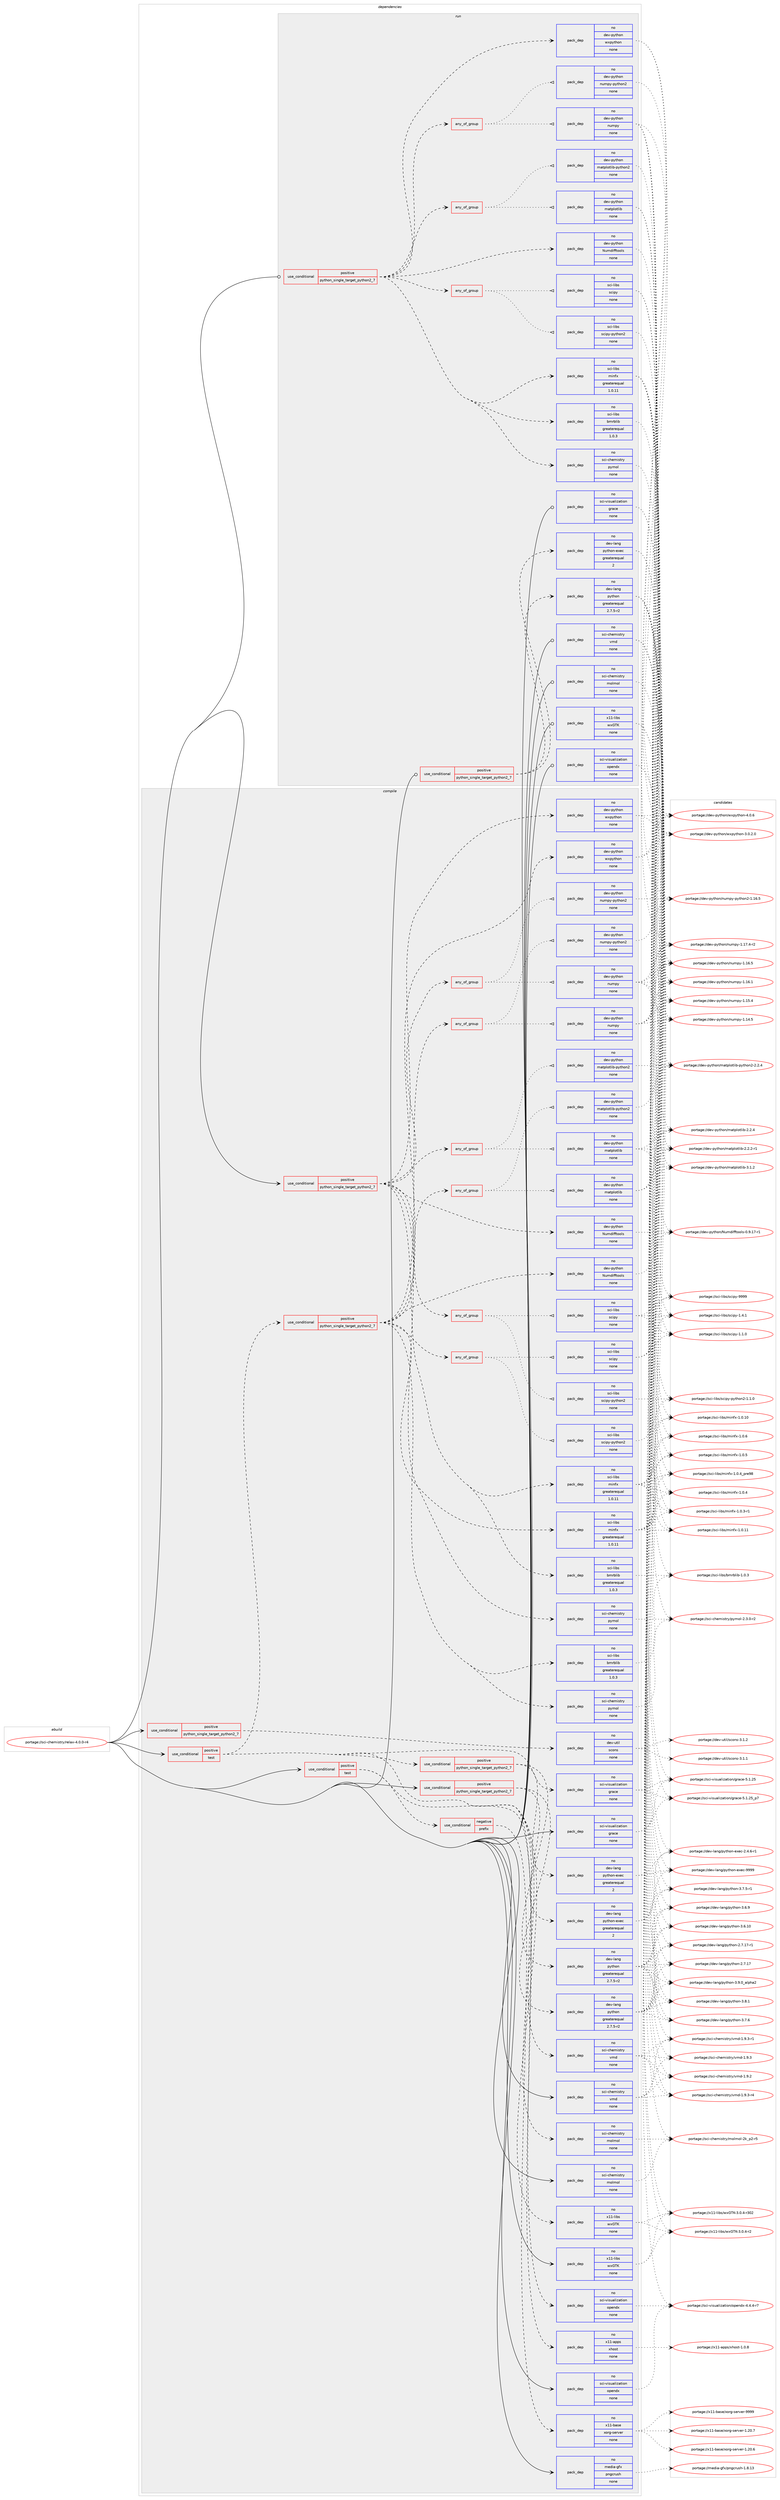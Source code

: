 digraph prolog {

# *************
# Graph options
# *************

newrank=true;
concentrate=true;
compound=true;
graph [rankdir=LR,fontname=Helvetica,fontsize=10,ranksep=1.5];#, ranksep=2.5, nodesep=0.2];
edge  [arrowhead=vee];
node  [fontname=Helvetica,fontsize=10];

# **********
# The ebuild
# **********

subgraph cluster_leftcol {
color=gray;
rank=same;
label=<<i>ebuild</i>>;
id [label="portage://sci-chemistry/relax-4.0.0-r4", color=red, width=4, href="../sci-chemistry/relax-4.0.0-r4.svg"];
}

# ****************
# The dependencies
# ****************

subgraph cluster_midcol {
color=gray;
label=<<i>dependencies</i>>;
subgraph cluster_compile {
fillcolor="#eeeeee";
style=filled;
label=<<i>compile</i>>;
subgraph cond20012 {
dependency98928 [label=<<TABLE BORDER="0" CELLBORDER="1" CELLSPACING="0" CELLPADDING="4"><TR><TD ROWSPAN="3" CELLPADDING="10">use_conditional</TD></TR><TR><TD>positive</TD></TR><TR><TD>python_single_target_python2_7</TD></TR></TABLE>>, shape=none, color=red];
subgraph pack77255 {
dependency98929 [label=<<TABLE BORDER="0" CELLBORDER="1" CELLSPACING="0" CELLPADDING="4" WIDTH="220"><TR><TD ROWSPAN="6" CELLPADDING="30">pack_dep</TD></TR><TR><TD WIDTH="110">no</TD></TR><TR><TD>dev-lang</TD></TR><TR><TD>python</TD></TR><TR><TD>greaterequal</TD></TR><TR><TD>2.7.5-r2</TD></TR></TABLE>>, shape=none, color=blue];
}
dependency98928:e -> dependency98929:w [weight=20,style="dashed",arrowhead="vee"];
subgraph pack77256 {
dependency98930 [label=<<TABLE BORDER="0" CELLBORDER="1" CELLSPACING="0" CELLPADDING="4" WIDTH="220"><TR><TD ROWSPAN="6" CELLPADDING="30">pack_dep</TD></TR><TR><TD WIDTH="110">no</TD></TR><TR><TD>dev-lang</TD></TR><TR><TD>python-exec</TD></TR><TR><TD>greaterequal</TD></TR><TR><TD>2</TD></TR></TABLE>>, shape=none, color=blue];
}
dependency98928:e -> dependency98930:w [weight=20,style="dashed",arrowhead="vee"];
}
id:e -> dependency98928:w [weight=20,style="solid",arrowhead="vee"];
subgraph cond20013 {
dependency98931 [label=<<TABLE BORDER="0" CELLBORDER="1" CELLSPACING="0" CELLPADDING="4"><TR><TD ROWSPAN="3" CELLPADDING="10">use_conditional</TD></TR><TR><TD>positive</TD></TR><TR><TD>python_single_target_python2_7</TD></TR></TABLE>>, shape=none, color=red];
subgraph pack77257 {
dependency98932 [label=<<TABLE BORDER="0" CELLBORDER="1" CELLSPACING="0" CELLPADDING="4" WIDTH="220"><TR><TD ROWSPAN="6" CELLPADDING="30">pack_dep</TD></TR><TR><TD WIDTH="110">no</TD></TR><TR><TD>dev-python</TD></TR><TR><TD>Numdifftools</TD></TR><TR><TD>none</TD></TR><TR><TD></TD></TR></TABLE>>, shape=none, color=blue];
}
dependency98931:e -> dependency98932:w [weight=20,style="dashed",arrowhead="vee"];
subgraph any1577 {
dependency98933 [label=<<TABLE BORDER="0" CELLBORDER="1" CELLSPACING="0" CELLPADDING="4"><TR><TD CELLPADDING="10">any_of_group</TD></TR></TABLE>>, shape=none, color=red];subgraph pack77258 {
dependency98934 [label=<<TABLE BORDER="0" CELLBORDER="1" CELLSPACING="0" CELLPADDING="4" WIDTH="220"><TR><TD ROWSPAN="6" CELLPADDING="30">pack_dep</TD></TR><TR><TD WIDTH="110">no</TD></TR><TR><TD>dev-python</TD></TR><TR><TD>matplotlib-python2</TD></TR><TR><TD>none</TD></TR><TR><TD></TD></TR></TABLE>>, shape=none, color=blue];
}
dependency98933:e -> dependency98934:w [weight=20,style="dotted",arrowhead="oinv"];
subgraph pack77259 {
dependency98935 [label=<<TABLE BORDER="0" CELLBORDER="1" CELLSPACING="0" CELLPADDING="4" WIDTH="220"><TR><TD ROWSPAN="6" CELLPADDING="30">pack_dep</TD></TR><TR><TD WIDTH="110">no</TD></TR><TR><TD>dev-python</TD></TR><TR><TD>matplotlib</TD></TR><TR><TD>none</TD></TR><TR><TD></TD></TR></TABLE>>, shape=none, color=blue];
}
dependency98933:e -> dependency98935:w [weight=20,style="dotted",arrowhead="oinv"];
}
dependency98931:e -> dependency98933:w [weight=20,style="dashed",arrowhead="vee"];
subgraph any1578 {
dependency98936 [label=<<TABLE BORDER="0" CELLBORDER="1" CELLSPACING="0" CELLPADDING="4"><TR><TD CELLPADDING="10">any_of_group</TD></TR></TABLE>>, shape=none, color=red];subgraph pack77260 {
dependency98937 [label=<<TABLE BORDER="0" CELLBORDER="1" CELLSPACING="0" CELLPADDING="4" WIDTH="220"><TR><TD ROWSPAN="6" CELLPADDING="30">pack_dep</TD></TR><TR><TD WIDTH="110">no</TD></TR><TR><TD>dev-python</TD></TR><TR><TD>numpy-python2</TD></TR><TR><TD>none</TD></TR><TR><TD></TD></TR></TABLE>>, shape=none, color=blue];
}
dependency98936:e -> dependency98937:w [weight=20,style="dotted",arrowhead="oinv"];
subgraph pack77261 {
dependency98938 [label=<<TABLE BORDER="0" CELLBORDER="1" CELLSPACING="0" CELLPADDING="4" WIDTH="220"><TR><TD ROWSPAN="6" CELLPADDING="30">pack_dep</TD></TR><TR><TD WIDTH="110">no</TD></TR><TR><TD>dev-python</TD></TR><TR><TD>numpy</TD></TR><TR><TD>none</TD></TR><TR><TD></TD></TR></TABLE>>, shape=none, color=blue];
}
dependency98936:e -> dependency98938:w [weight=20,style="dotted",arrowhead="oinv"];
}
dependency98931:e -> dependency98936:w [weight=20,style="dashed",arrowhead="vee"];
subgraph pack77262 {
dependency98939 [label=<<TABLE BORDER="0" CELLBORDER="1" CELLSPACING="0" CELLPADDING="4" WIDTH="220"><TR><TD ROWSPAN="6" CELLPADDING="30">pack_dep</TD></TR><TR><TD WIDTH="110">no</TD></TR><TR><TD>dev-python</TD></TR><TR><TD>wxpython</TD></TR><TR><TD>none</TD></TR><TR><TD></TD></TR></TABLE>>, shape=none, color=blue];
}
dependency98931:e -> dependency98939:w [weight=20,style="dashed",arrowhead="vee"];
subgraph pack77263 {
dependency98940 [label=<<TABLE BORDER="0" CELLBORDER="1" CELLSPACING="0" CELLPADDING="4" WIDTH="220"><TR><TD ROWSPAN="6" CELLPADDING="30">pack_dep</TD></TR><TR><TD WIDTH="110">no</TD></TR><TR><TD>sci-chemistry</TD></TR><TR><TD>pymol</TD></TR><TR><TD>none</TD></TR><TR><TD></TD></TR></TABLE>>, shape=none, color=blue];
}
dependency98931:e -> dependency98940:w [weight=20,style="dashed",arrowhead="vee"];
subgraph pack77264 {
dependency98941 [label=<<TABLE BORDER="0" CELLBORDER="1" CELLSPACING="0" CELLPADDING="4" WIDTH="220"><TR><TD ROWSPAN="6" CELLPADDING="30">pack_dep</TD></TR><TR><TD WIDTH="110">no</TD></TR><TR><TD>sci-libs</TD></TR><TR><TD>bmrblib</TD></TR><TR><TD>greaterequal</TD></TR><TR><TD>1.0.3</TD></TR></TABLE>>, shape=none, color=blue];
}
dependency98931:e -> dependency98941:w [weight=20,style="dashed",arrowhead="vee"];
subgraph pack77265 {
dependency98942 [label=<<TABLE BORDER="0" CELLBORDER="1" CELLSPACING="0" CELLPADDING="4" WIDTH="220"><TR><TD ROWSPAN="6" CELLPADDING="30">pack_dep</TD></TR><TR><TD WIDTH="110">no</TD></TR><TR><TD>sci-libs</TD></TR><TR><TD>minfx</TD></TR><TR><TD>greaterequal</TD></TR><TR><TD>1.0.11</TD></TR></TABLE>>, shape=none, color=blue];
}
dependency98931:e -> dependency98942:w [weight=20,style="dashed",arrowhead="vee"];
subgraph any1579 {
dependency98943 [label=<<TABLE BORDER="0" CELLBORDER="1" CELLSPACING="0" CELLPADDING="4"><TR><TD CELLPADDING="10">any_of_group</TD></TR></TABLE>>, shape=none, color=red];subgraph pack77266 {
dependency98944 [label=<<TABLE BORDER="0" CELLBORDER="1" CELLSPACING="0" CELLPADDING="4" WIDTH="220"><TR><TD ROWSPAN="6" CELLPADDING="30">pack_dep</TD></TR><TR><TD WIDTH="110">no</TD></TR><TR><TD>sci-libs</TD></TR><TR><TD>scipy-python2</TD></TR><TR><TD>none</TD></TR><TR><TD></TD></TR></TABLE>>, shape=none, color=blue];
}
dependency98943:e -> dependency98944:w [weight=20,style="dotted",arrowhead="oinv"];
subgraph pack77267 {
dependency98945 [label=<<TABLE BORDER="0" CELLBORDER="1" CELLSPACING="0" CELLPADDING="4" WIDTH="220"><TR><TD ROWSPAN="6" CELLPADDING="30">pack_dep</TD></TR><TR><TD WIDTH="110">no</TD></TR><TR><TD>sci-libs</TD></TR><TR><TD>scipy</TD></TR><TR><TD>none</TD></TR><TR><TD></TD></TR></TABLE>>, shape=none, color=blue];
}
dependency98943:e -> dependency98945:w [weight=20,style="dotted",arrowhead="oinv"];
}
dependency98931:e -> dependency98943:w [weight=20,style="dashed",arrowhead="vee"];
}
id:e -> dependency98931:w [weight=20,style="solid",arrowhead="vee"];
subgraph cond20014 {
dependency98946 [label=<<TABLE BORDER="0" CELLBORDER="1" CELLSPACING="0" CELLPADDING="4"><TR><TD ROWSPAN="3" CELLPADDING="10">use_conditional</TD></TR><TR><TD>positive</TD></TR><TR><TD>python_single_target_python2_7</TD></TR></TABLE>>, shape=none, color=red];
subgraph pack77268 {
dependency98947 [label=<<TABLE BORDER="0" CELLBORDER="1" CELLSPACING="0" CELLPADDING="4" WIDTH="220"><TR><TD ROWSPAN="6" CELLPADDING="30">pack_dep</TD></TR><TR><TD WIDTH="110">no</TD></TR><TR><TD>dev-util</TD></TR><TR><TD>scons</TD></TR><TR><TD>none</TD></TR><TR><TD></TD></TR></TABLE>>, shape=none, color=blue];
}
dependency98946:e -> dependency98947:w [weight=20,style="dashed",arrowhead="vee"];
}
id:e -> dependency98946:w [weight=20,style="solid",arrowhead="vee"];
subgraph cond20015 {
dependency98948 [label=<<TABLE BORDER="0" CELLBORDER="1" CELLSPACING="0" CELLPADDING="4"><TR><TD ROWSPAN="3" CELLPADDING="10">use_conditional</TD></TR><TR><TD>positive</TD></TR><TR><TD>test</TD></TR></TABLE>>, shape=none, color=red];
subgraph cond20016 {
dependency98949 [label=<<TABLE BORDER="0" CELLBORDER="1" CELLSPACING="0" CELLPADDING="4"><TR><TD ROWSPAN="3" CELLPADDING="10">use_conditional</TD></TR><TR><TD>negative</TD></TR><TR><TD>prefix</TD></TR></TABLE>>, shape=none, color=red];
subgraph pack77269 {
dependency98950 [label=<<TABLE BORDER="0" CELLBORDER="1" CELLSPACING="0" CELLPADDING="4" WIDTH="220"><TR><TD ROWSPAN="6" CELLPADDING="30">pack_dep</TD></TR><TR><TD WIDTH="110">no</TD></TR><TR><TD>x11-base</TD></TR><TR><TD>xorg-server</TD></TR><TR><TD>none</TD></TR><TR><TD></TD></TR></TABLE>>, shape=none, color=blue];
}
dependency98949:e -> dependency98950:w [weight=20,style="dashed",arrowhead="vee"];
}
dependency98948:e -> dependency98949:w [weight=20,style="dashed",arrowhead="vee"];
subgraph pack77270 {
dependency98951 [label=<<TABLE BORDER="0" CELLBORDER="1" CELLSPACING="0" CELLPADDING="4" WIDTH="220"><TR><TD ROWSPAN="6" CELLPADDING="30">pack_dep</TD></TR><TR><TD WIDTH="110">no</TD></TR><TR><TD>x11-apps</TD></TR><TR><TD>xhost</TD></TR><TR><TD>none</TD></TR><TR><TD></TD></TR></TABLE>>, shape=none, color=blue];
}
dependency98948:e -> dependency98951:w [weight=20,style="dashed",arrowhead="vee"];
}
id:e -> dependency98948:w [weight=20,style="solid",arrowhead="vee"];
subgraph cond20017 {
dependency98952 [label=<<TABLE BORDER="0" CELLBORDER="1" CELLSPACING="0" CELLPADDING="4"><TR><TD ROWSPAN="3" CELLPADDING="10">use_conditional</TD></TR><TR><TD>positive</TD></TR><TR><TD>test</TD></TR></TABLE>>, shape=none, color=red];
subgraph cond20018 {
dependency98953 [label=<<TABLE BORDER="0" CELLBORDER="1" CELLSPACING="0" CELLPADDING="4"><TR><TD ROWSPAN="3" CELLPADDING="10">use_conditional</TD></TR><TR><TD>positive</TD></TR><TR><TD>python_single_target_python2_7</TD></TR></TABLE>>, shape=none, color=red];
subgraph pack77271 {
dependency98954 [label=<<TABLE BORDER="0" CELLBORDER="1" CELLSPACING="0" CELLPADDING="4" WIDTH="220"><TR><TD ROWSPAN="6" CELLPADDING="30">pack_dep</TD></TR><TR><TD WIDTH="110">no</TD></TR><TR><TD>dev-lang</TD></TR><TR><TD>python</TD></TR><TR><TD>greaterequal</TD></TR><TR><TD>2.7.5-r2</TD></TR></TABLE>>, shape=none, color=blue];
}
dependency98953:e -> dependency98954:w [weight=20,style="dashed",arrowhead="vee"];
subgraph pack77272 {
dependency98955 [label=<<TABLE BORDER="0" CELLBORDER="1" CELLSPACING="0" CELLPADDING="4" WIDTH="220"><TR><TD ROWSPAN="6" CELLPADDING="30">pack_dep</TD></TR><TR><TD WIDTH="110">no</TD></TR><TR><TD>dev-lang</TD></TR><TR><TD>python-exec</TD></TR><TR><TD>greaterequal</TD></TR><TR><TD>2</TD></TR></TABLE>>, shape=none, color=blue];
}
dependency98953:e -> dependency98955:w [weight=20,style="dashed",arrowhead="vee"];
}
dependency98952:e -> dependency98953:w [weight=20,style="dashed",arrowhead="vee"];
subgraph cond20019 {
dependency98956 [label=<<TABLE BORDER="0" CELLBORDER="1" CELLSPACING="0" CELLPADDING="4"><TR><TD ROWSPAN="3" CELLPADDING="10">use_conditional</TD></TR><TR><TD>positive</TD></TR><TR><TD>python_single_target_python2_7</TD></TR></TABLE>>, shape=none, color=red];
subgraph pack77273 {
dependency98957 [label=<<TABLE BORDER="0" CELLBORDER="1" CELLSPACING="0" CELLPADDING="4" WIDTH="220"><TR><TD ROWSPAN="6" CELLPADDING="30">pack_dep</TD></TR><TR><TD WIDTH="110">no</TD></TR><TR><TD>dev-python</TD></TR><TR><TD>Numdifftools</TD></TR><TR><TD>none</TD></TR><TR><TD></TD></TR></TABLE>>, shape=none, color=blue];
}
dependency98956:e -> dependency98957:w [weight=20,style="dashed",arrowhead="vee"];
subgraph any1580 {
dependency98958 [label=<<TABLE BORDER="0" CELLBORDER="1" CELLSPACING="0" CELLPADDING="4"><TR><TD CELLPADDING="10">any_of_group</TD></TR></TABLE>>, shape=none, color=red];subgraph pack77274 {
dependency98959 [label=<<TABLE BORDER="0" CELLBORDER="1" CELLSPACING="0" CELLPADDING="4" WIDTH="220"><TR><TD ROWSPAN="6" CELLPADDING="30">pack_dep</TD></TR><TR><TD WIDTH="110">no</TD></TR><TR><TD>dev-python</TD></TR><TR><TD>matplotlib-python2</TD></TR><TR><TD>none</TD></TR><TR><TD></TD></TR></TABLE>>, shape=none, color=blue];
}
dependency98958:e -> dependency98959:w [weight=20,style="dotted",arrowhead="oinv"];
subgraph pack77275 {
dependency98960 [label=<<TABLE BORDER="0" CELLBORDER="1" CELLSPACING="0" CELLPADDING="4" WIDTH="220"><TR><TD ROWSPAN="6" CELLPADDING="30">pack_dep</TD></TR><TR><TD WIDTH="110">no</TD></TR><TR><TD>dev-python</TD></TR><TR><TD>matplotlib</TD></TR><TR><TD>none</TD></TR><TR><TD></TD></TR></TABLE>>, shape=none, color=blue];
}
dependency98958:e -> dependency98960:w [weight=20,style="dotted",arrowhead="oinv"];
}
dependency98956:e -> dependency98958:w [weight=20,style="dashed",arrowhead="vee"];
subgraph any1581 {
dependency98961 [label=<<TABLE BORDER="0" CELLBORDER="1" CELLSPACING="0" CELLPADDING="4"><TR><TD CELLPADDING="10">any_of_group</TD></TR></TABLE>>, shape=none, color=red];subgraph pack77276 {
dependency98962 [label=<<TABLE BORDER="0" CELLBORDER="1" CELLSPACING="0" CELLPADDING="4" WIDTH="220"><TR><TD ROWSPAN="6" CELLPADDING="30">pack_dep</TD></TR><TR><TD WIDTH="110">no</TD></TR><TR><TD>dev-python</TD></TR><TR><TD>numpy-python2</TD></TR><TR><TD>none</TD></TR><TR><TD></TD></TR></TABLE>>, shape=none, color=blue];
}
dependency98961:e -> dependency98962:w [weight=20,style="dotted",arrowhead="oinv"];
subgraph pack77277 {
dependency98963 [label=<<TABLE BORDER="0" CELLBORDER="1" CELLSPACING="0" CELLPADDING="4" WIDTH="220"><TR><TD ROWSPAN="6" CELLPADDING="30">pack_dep</TD></TR><TR><TD WIDTH="110">no</TD></TR><TR><TD>dev-python</TD></TR><TR><TD>numpy</TD></TR><TR><TD>none</TD></TR><TR><TD></TD></TR></TABLE>>, shape=none, color=blue];
}
dependency98961:e -> dependency98963:w [weight=20,style="dotted",arrowhead="oinv"];
}
dependency98956:e -> dependency98961:w [weight=20,style="dashed",arrowhead="vee"];
subgraph pack77278 {
dependency98964 [label=<<TABLE BORDER="0" CELLBORDER="1" CELLSPACING="0" CELLPADDING="4" WIDTH="220"><TR><TD ROWSPAN="6" CELLPADDING="30">pack_dep</TD></TR><TR><TD WIDTH="110">no</TD></TR><TR><TD>dev-python</TD></TR><TR><TD>wxpython</TD></TR><TR><TD>none</TD></TR><TR><TD></TD></TR></TABLE>>, shape=none, color=blue];
}
dependency98956:e -> dependency98964:w [weight=20,style="dashed",arrowhead="vee"];
subgraph pack77279 {
dependency98965 [label=<<TABLE BORDER="0" CELLBORDER="1" CELLSPACING="0" CELLPADDING="4" WIDTH="220"><TR><TD ROWSPAN="6" CELLPADDING="30">pack_dep</TD></TR><TR><TD WIDTH="110">no</TD></TR><TR><TD>sci-chemistry</TD></TR><TR><TD>pymol</TD></TR><TR><TD>none</TD></TR><TR><TD></TD></TR></TABLE>>, shape=none, color=blue];
}
dependency98956:e -> dependency98965:w [weight=20,style="dashed",arrowhead="vee"];
subgraph pack77280 {
dependency98966 [label=<<TABLE BORDER="0" CELLBORDER="1" CELLSPACING="0" CELLPADDING="4" WIDTH="220"><TR><TD ROWSPAN="6" CELLPADDING="30">pack_dep</TD></TR><TR><TD WIDTH="110">no</TD></TR><TR><TD>sci-libs</TD></TR><TR><TD>bmrblib</TD></TR><TR><TD>greaterequal</TD></TR><TR><TD>1.0.3</TD></TR></TABLE>>, shape=none, color=blue];
}
dependency98956:e -> dependency98966:w [weight=20,style="dashed",arrowhead="vee"];
subgraph pack77281 {
dependency98967 [label=<<TABLE BORDER="0" CELLBORDER="1" CELLSPACING="0" CELLPADDING="4" WIDTH="220"><TR><TD ROWSPAN="6" CELLPADDING="30">pack_dep</TD></TR><TR><TD WIDTH="110">no</TD></TR><TR><TD>sci-libs</TD></TR><TR><TD>minfx</TD></TR><TR><TD>greaterequal</TD></TR><TR><TD>1.0.11</TD></TR></TABLE>>, shape=none, color=blue];
}
dependency98956:e -> dependency98967:w [weight=20,style="dashed",arrowhead="vee"];
subgraph any1582 {
dependency98968 [label=<<TABLE BORDER="0" CELLBORDER="1" CELLSPACING="0" CELLPADDING="4"><TR><TD CELLPADDING="10">any_of_group</TD></TR></TABLE>>, shape=none, color=red];subgraph pack77282 {
dependency98969 [label=<<TABLE BORDER="0" CELLBORDER="1" CELLSPACING="0" CELLPADDING="4" WIDTH="220"><TR><TD ROWSPAN="6" CELLPADDING="30">pack_dep</TD></TR><TR><TD WIDTH="110">no</TD></TR><TR><TD>sci-libs</TD></TR><TR><TD>scipy-python2</TD></TR><TR><TD>none</TD></TR><TR><TD></TD></TR></TABLE>>, shape=none, color=blue];
}
dependency98968:e -> dependency98969:w [weight=20,style="dotted",arrowhead="oinv"];
subgraph pack77283 {
dependency98970 [label=<<TABLE BORDER="0" CELLBORDER="1" CELLSPACING="0" CELLPADDING="4" WIDTH="220"><TR><TD ROWSPAN="6" CELLPADDING="30">pack_dep</TD></TR><TR><TD WIDTH="110">no</TD></TR><TR><TD>sci-libs</TD></TR><TR><TD>scipy</TD></TR><TR><TD>none</TD></TR><TR><TD></TD></TR></TABLE>>, shape=none, color=blue];
}
dependency98968:e -> dependency98970:w [weight=20,style="dotted",arrowhead="oinv"];
}
dependency98956:e -> dependency98968:w [weight=20,style="dashed",arrowhead="vee"];
}
dependency98952:e -> dependency98956:w [weight=20,style="dashed",arrowhead="vee"];
subgraph pack77284 {
dependency98971 [label=<<TABLE BORDER="0" CELLBORDER="1" CELLSPACING="0" CELLPADDING="4" WIDTH="220"><TR><TD ROWSPAN="6" CELLPADDING="30">pack_dep</TD></TR><TR><TD WIDTH="110">no</TD></TR><TR><TD>sci-chemistry</TD></TR><TR><TD>molmol</TD></TR><TR><TD>none</TD></TR><TR><TD></TD></TR></TABLE>>, shape=none, color=blue];
}
dependency98952:e -> dependency98971:w [weight=20,style="dashed",arrowhead="vee"];
subgraph pack77285 {
dependency98972 [label=<<TABLE BORDER="0" CELLBORDER="1" CELLSPACING="0" CELLPADDING="4" WIDTH="220"><TR><TD ROWSPAN="6" CELLPADDING="30">pack_dep</TD></TR><TR><TD WIDTH="110">no</TD></TR><TR><TD>sci-chemistry</TD></TR><TR><TD>vmd</TD></TR><TR><TD>none</TD></TR><TR><TD></TD></TR></TABLE>>, shape=none, color=blue];
}
dependency98952:e -> dependency98972:w [weight=20,style="dashed",arrowhead="vee"];
subgraph pack77286 {
dependency98973 [label=<<TABLE BORDER="0" CELLBORDER="1" CELLSPACING="0" CELLPADDING="4" WIDTH="220"><TR><TD ROWSPAN="6" CELLPADDING="30">pack_dep</TD></TR><TR><TD WIDTH="110">no</TD></TR><TR><TD>sci-visualization</TD></TR><TR><TD>grace</TD></TR><TR><TD>none</TD></TR><TR><TD></TD></TR></TABLE>>, shape=none, color=blue];
}
dependency98952:e -> dependency98973:w [weight=20,style="dashed",arrowhead="vee"];
subgraph pack77287 {
dependency98974 [label=<<TABLE BORDER="0" CELLBORDER="1" CELLSPACING="0" CELLPADDING="4" WIDTH="220"><TR><TD ROWSPAN="6" CELLPADDING="30">pack_dep</TD></TR><TR><TD WIDTH="110">no</TD></TR><TR><TD>sci-visualization</TD></TR><TR><TD>opendx</TD></TR><TR><TD>none</TD></TR><TR><TD></TD></TR></TABLE>>, shape=none, color=blue];
}
dependency98952:e -> dependency98974:w [weight=20,style="dashed",arrowhead="vee"];
subgraph pack77288 {
dependency98975 [label=<<TABLE BORDER="0" CELLBORDER="1" CELLSPACING="0" CELLPADDING="4" WIDTH="220"><TR><TD ROWSPAN="6" CELLPADDING="30">pack_dep</TD></TR><TR><TD WIDTH="110">no</TD></TR><TR><TD>x11-libs</TD></TR><TR><TD>wxGTK</TD></TR><TR><TD>none</TD></TR><TR><TD></TD></TR></TABLE>>, shape=none, color=blue];
}
dependency98952:e -> dependency98975:w [weight=20,style="dashed",arrowhead="vee"];
}
id:e -> dependency98952:w [weight=20,style="solid",arrowhead="vee"];
subgraph pack77289 {
dependency98976 [label=<<TABLE BORDER="0" CELLBORDER="1" CELLSPACING="0" CELLPADDING="4" WIDTH="220"><TR><TD ROWSPAN="6" CELLPADDING="30">pack_dep</TD></TR><TR><TD WIDTH="110">no</TD></TR><TR><TD>media-gfx</TD></TR><TR><TD>pngcrush</TD></TR><TR><TD>none</TD></TR><TR><TD></TD></TR></TABLE>>, shape=none, color=blue];
}
id:e -> dependency98976:w [weight=20,style="solid",arrowhead="vee"];
subgraph pack77290 {
dependency98977 [label=<<TABLE BORDER="0" CELLBORDER="1" CELLSPACING="0" CELLPADDING="4" WIDTH="220"><TR><TD ROWSPAN="6" CELLPADDING="30">pack_dep</TD></TR><TR><TD WIDTH="110">no</TD></TR><TR><TD>sci-chemistry</TD></TR><TR><TD>molmol</TD></TR><TR><TD>none</TD></TR><TR><TD></TD></TR></TABLE>>, shape=none, color=blue];
}
id:e -> dependency98977:w [weight=20,style="solid",arrowhead="vee"];
subgraph pack77291 {
dependency98978 [label=<<TABLE BORDER="0" CELLBORDER="1" CELLSPACING="0" CELLPADDING="4" WIDTH="220"><TR><TD ROWSPAN="6" CELLPADDING="30">pack_dep</TD></TR><TR><TD WIDTH="110">no</TD></TR><TR><TD>sci-chemistry</TD></TR><TR><TD>vmd</TD></TR><TR><TD>none</TD></TR><TR><TD></TD></TR></TABLE>>, shape=none, color=blue];
}
id:e -> dependency98978:w [weight=20,style="solid",arrowhead="vee"];
subgraph pack77292 {
dependency98979 [label=<<TABLE BORDER="0" CELLBORDER="1" CELLSPACING="0" CELLPADDING="4" WIDTH="220"><TR><TD ROWSPAN="6" CELLPADDING="30">pack_dep</TD></TR><TR><TD WIDTH="110">no</TD></TR><TR><TD>sci-visualization</TD></TR><TR><TD>grace</TD></TR><TR><TD>none</TD></TR><TR><TD></TD></TR></TABLE>>, shape=none, color=blue];
}
id:e -> dependency98979:w [weight=20,style="solid",arrowhead="vee"];
subgraph pack77293 {
dependency98980 [label=<<TABLE BORDER="0" CELLBORDER="1" CELLSPACING="0" CELLPADDING="4" WIDTH="220"><TR><TD ROWSPAN="6" CELLPADDING="30">pack_dep</TD></TR><TR><TD WIDTH="110">no</TD></TR><TR><TD>sci-visualization</TD></TR><TR><TD>opendx</TD></TR><TR><TD>none</TD></TR><TR><TD></TD></TR></TABLE>>, shape=none, color=blue];
}
id:e -> dependency98980:w [weight=20,style="solid",arrowhead="vee"];
subgraph pack77294 {
dependency98981 [label=<<TABLE BORDER="0" CELLBORDER="1" CELLSPACING="0" CELLPADDING="4" WIDTH="220"><TR><TD ROWSPAN="6" CELLPADDING="30">pack_dep</TD></TR><TR><TD WIDTH="110">no</TD></TR><TR><TD>x11-libs</TD></TR><TR><TD>wxGTK</TD></TR><TR><TD>none</TD></TR><TR><TD></TD></TR></TABLE>>, shape=none, color=blue];
}
id:e -> dependency98981:w [weight=20,style="solid",arrowhead="vee"];
}
subgraph cluster_compileandrun {
fillcolor="#eeeeee";
style=filled;
label=<<i>compile and run</i>>;
}
subgraph cluster_run {
fillcolor="#eeeeee";
style=filled;
label=<<i>run</i>>;
subgraph cond20020 {
dependency98982 [label=<<TABLE BORDER="0" CELLBORDER="1" CELLSPACING="0" CELLPADDING="4"><TR><TD ROWSPAN="3" CELLPADDING="10">use_conditional</TD></TR><TR><TD>positive</TD></TR><TR><TD>python_single_target_python2_7</TD></TR></TABLE>>, shape=none, color=red];
subgraph pack77295 {
dependency98983 [label=<<TABLE BORDER="0" CELLBORDER="1" CELLSPACING="0" CELLPADDING="4" WIDTH="220"><TR><TD ROWSPAN="6" CELLPADDING="30">pack_dep</TD></TR><TR><TD WIDTH="110">no</TD></TR><TR><TD>dev-lang</TD></TR><TR><TD>python</TD></TR><TR><TD>greaterequal</TD></TR><TR><TD>2.7.5-r2</TD></TR></TABLE>>, shape=none, color=blue];
}
dependency98982:e -> dependency98983:w [weight=20,style="dashed",arrowhead="vee"];
subgraph pack77296 {
dependency98984 [label=<<TABLE BORDER="0" CELLBORDER="1" CELLSPACING="0" CELLPADDING="4" WIDTH="220"><TR><TD ROWSPAN="6" CELLPADDING="30">pack_dep</TD></TR><TR><TD WIDTH="110">no</TD></TR><TR><TD>dev-lang</TD></TR><TR><TD>python-exec</TD></TR><TR><TD>greaterequal</TD></TR><TR><TD>2</TD></TR></TABLE>>, shape=none, color=blue];
}
dependency98982:e -> dependency98984:w [weight=20,style="dashed",arrowhead="vee"];
}
id:e -> dependency98982:w [weight=20,style="solid",arrowhead="odot"];
subgraph cond20021 {
dependency98985 [label=<<TABLE BORDER="0" CELLBORDER="1" CELLSPACING="0" CELLPADDING="4"><TR><TD ROWSPAN="3" CELLPADDING="10">use_conditional</TD></TR><TR><TD>positive</TD></TR><TR><TD>python_single_target_python2_7</TD></TR></TABLE>>, shape=none, color=red];
subgraph pack77297 {
dependency98986 [label=<<TABLE BORDER="0" CELLBORDER="1" CELLSPACING="0" CELLPADDING="4" WIDTH="220"><TR><TD ROWSPAN="6" CELLPADDING="30">pack_dep</TD></TR><TR><TD WIDTH="110">no</TD></TR><TR><TD>dev-python</TD></TR><TR><TD>Numdifftools</TD></TR><TR><TD>none</TD></TR><TR><TD></TD></TR></TABLE>>, shape=none, color=blue];
}
dependency98985:e -> dependency98986:w [weight=20,style="dashed",arrowhead="vee"];
subgraph any1583 {
dependency98987 [label=<<TABLE BORDER="0" CELLBORDER="1" CELLSPACING="0" CELLPADDING="4"><TR><TD CELLPADDING="10">any_of_group</TD></TR></TABLE>>, shape=none, color=red];subgraph pack77298 {
dependency98988 [label=<<TABLE BORDER="0" CELLBORDER="1" CELLSPACING="0" CELLPADDING="4" WIDTH="220"><TR><TD ROWSPAN="6" CELLPADDING="30">pack_dep</TD></TR><TR><TD WIDTH="110">no</TD></TR><TR><TD>dev-python</TD></TR><TR><TD>matplotlib-python2</TD></TR><TR><TD>none</TD></TR><TR><TD></TD></TR></TABLE>>, shape=none, color=blue];
}
dependency98987:e -> dependency98988:w [weight=20,style="dotted",arrowhead="oinv"];
subgraph pack77299 {
dependency98989 [label=<<TABLE BORDER="0" CELLBORDER="1" CELLSPACING="0" CELLPADDING="4" WIDTH="220"><TR><TD ROWSPAN="6" CELLPADDING="30">pack_dep</TD></TR><TR><TD WIDTH="110">no</TD></TR><TR><TD>dev-python</TD></TR><TR><TD>matplotlib</TD></TR><TR><TD>none</TD></TR><TR><TD></TD></TR></TABLE>>, shape=none, color=blue];
}
dependency98987:e -> dependency98989:w [weight=20,style="dotted",arrowhead="oinv"];
}
dependency98985:e -> dependency98987:w [weight=20,style="dashed",arrowhead="vee"];
subgraph any1584 {
dependency98990 [label=<<TABLE BORDER="0" CELLBORDER="1" CELLSPACING="0" CELLPADDING="4"><TR><TD CELLPADDING="10">any_of_group</TD></TR></TABLE>>, shape=none, color=red];subgraph pack77300 {
dependency98991 [label=<<TABLE BORDER="0" CELLBORDER="1" CELLSPACING="0" CELLPADDING="4" WIDTH="220"><TR><TD ROWSPAN="6" CELLPADDING="30">pack_dep</TD></TR><TR><TD WIDTH="110">no</TD></TR><TR><TD>dev-python</TD></TR><TR><TD>numpy-python2</TD></TR><TR><TD>none</TD></TR><TR><TD></TD></TR></TABLE>>, shape=none, color=blue];
}
dependency98990:e -> dependency98991:w [weight=20,style="dotted",arrowhead="oinv"];
subgraph pack77301 {
dependency98992 [label=<<TABLE BORDER="0" CELLBORDER="1" CELLSPACING="0" CELLPADDING="4" WIDTH="220"><TR><TD ROWSPAN="6" CELLPADDING="30">pack_dep</TD></TR><TR><TD WIDTH="110">no</TD></TR><TR><TD>dev-python</TD></TR><TR><TD>numpy</TD></TR><TR><TD>none</TD></TR><TR><TD></TD></TR></TABLE>>, shape=none, color=blue];
}
dependency98990:e -> dependency98992:w [weight=20,style="dotted",arrowhead="oinv"];
}
dependency98985:e -> dependency98990:w [weight=20,style="dashed",arrowhead="vee"];
subgraph pack77302 {
dependency98993 [label=<<TABLE BORDER="0" CELLBORDER="1" CELLSPACING="0" CELLPADDING="4" WIDTH="220"><TR><TD ROWSPAN="6" CELLPADDING="30">pack_dep</TD></TR><TR><TD WIDTH="110">no</TD></TR><TR><TD>dev-python</TD></TR><TR><TD>wxpython</TD></TR><TR><TD>none</TD></TR><TR><TD></TD></TR></TABLE>>, shape=none, color=blue];
}
dependency98985:e -> dependency98993:w [weight=20,style="dashed",arrowhead="vee"];
subgraph pack77303 {
dependency98994 [label=<<TABLE BORDER="0" CELLBORDER="1" CELLSPACING="0" CELLPADDING="4" WIDTH="220"><TR><TD ROWSPAN="6" CELLPADDING="30">pack_dep</TD></TR><TR><TD WIDTH="110">no</TD></TR><TR><TD>sci-chemistry</TD></TR><TR><TD>pymol</TD></TR><TR><TD>none</TD></TR><TR><TD></TD></TR></TABLE>>, shape=none, color=blue];
}
dependency98985:e -> dependency98994:w [weight=20,style="dashed",arrowhead="vee"];
subgraph pack77304 {
dependency98995 [label=<<TABLE BORDER="0" CELLBORDER="1" CELLSPACING="0" CELLPADDING="4" WIDTH="220"><TR><TD ROWSPAN="6" CELLPADDING="30">pack_dep</TD></TR><TR><TD WIDTH="110">no</TD></TR><TR><TD>sci-libs</TD></TR><TR><TD>bmrblib</TD></TR><TR><TD>greaterequal</TD></TR><TR><TD>1.0.3</TD></TR></TABLE>>, shape=none, color=blue];
}
dependency98985:e -> dependency98995:w [weight=20,style="dashed",arrowhead="vee"];
subgraph pack77305 {
dependency98996 [label=<<TABLE BORDER="0" CELLBORDER="1" CELLSPACING="0" CELLPADDING="4" WIDTH="220"><TR><TD ROWSPAN="6" CELLPADDING="30">pack_dep</TD></TR><TR><TD WIDTH="110">no</TD></TR><TR><TD>sci-libs</TD></TR><TR><TD>minfx</TD></TR><TR><TD>greaterequal</TD></TR><TR><TD>1.0.11</TD></TR></TABLE>>, shape=none, color=blue];
}
dependency98985:e -> dependency98996:w [weight=20,style="dashed",arrowhead="vee"];
subgraph any1585 {
dependency98997 [label=<<TABLE BORDER="0" CELLBORDER="1" CELLSPACING="0" CELLPADDING="4"><TR><TD CELLPADDING="10">any_of_group</TD></TR></TABLE>>, shape=none, color=red];subgraph pack77306 {
dependency98998 [label=<<TABLE BORDER="0" CELLBORDER="1" CELLSPACING="0" CELLPADDING="4" WIDTH="220"><TR><TD ROWSPAN="6" CELLPADDING="30">pack_dep</TD></TR><TR><TD WIDTH="110">no</TD></TR><TR><TD>sci-libs</TD></TR><TR><TD>scipy-python2</TD></TR><TR><TD>none</TD></TR><TR><TD></TD></TR></TABLE>>, shape=none, color=blue];
}
dependency98997:e -> dependency98998:w [weight=20,style="dotted",arrowhead="oinv"];
subgraph pack77307 {
dependency98999 [label=<<TABLE BORDER="0" CELLBORDER="1" CELLSPACING="0" CELLPADDING="4" WIDTH="220"><TR><TD ROWSPAN="6" CELLPADDING="30">pack_dep</TD></TR><TR><TD WIDTH="110">no</TD></TR><TR><TD>sci-libs</TD></TR><TR><TD>scipy</TD></TR><TR><TD>none</TD></TR><TR><TD></TD></TR></TABLE>>, shape=none, color=blue];
}
dependency98997:e -> dependency98999:w [weight=20,style="dotted",arrowhead="oinv"];
}
dependency98985:e -> dependency98997:w [weight=20,style="dashed",arrowhead="vee"];
}
id:e -> dependency98985:w [weight=20,style="solid",arrowhead="odot"];
subgraph pack77308 {
dependency99000 [label=<<TABLE BORDER="0" CELLBORDER="1" CELLSPACING="0" CELLPADDING="4" WIDTH="220"><TR><TD ROWSPAN="6" CELLPADDING="30">pack_dep</TD></TR><TR><TD WIDTH="110">no</TD></TR><TR><TD>sci-chemistry</TD></TR><TR><TD>molmol</TD></TR><TR><TD>none</TD></TR><TR><TD></TD></TR></TABLE>>, shape=none, color=blue];
}
id:e -> dependency99000:w [weight=20,style="solid",arrowhead="odot"];
subgraph pack77309 {
dependency99001 [label=<<TABLE BORDER="0" CELLBORDER="1" CELLSPACING="0" CELLPADDING="4" WIDTH="220"><TR><TD ROWSPAN="6" CELLPADDING="30">pack_dep</TD></TR><TR><TD WIDTH="110">no</TD></TR><TR><TD>sci-chemistry</TD></TR><TR><TD>vmd</TD></TR><TR><TD>none</TD></TR><TR><TD></TD></TR></TABLE>>, shape=none, color=blue];
}
id:e -> dependency99001:w [weight=20,style="solid",arrowhead="odot"];
subgraph pack77310 {
dependency99002 [label=<<TABLE BORDER="0" CELLBORDER="1" CELLSPACING="0" CELLPADDING="4" WIDTH="220"><TR><TD ROWSPAN="6" CELLPADDING="30">pack_dep</TD></TR><TR><TD WIDTH="110">no</TD></TR><TR><TD>sci-visualization</TD></TR><TR><TD>grace</TD></TR><TR><TD>none</TD></TR><TR><TD></TD></TR></TABLE>>, shape=none, color=blue];
}
id:e -> dependency99002:w [weight=20,style="solid",arrowhead="odot"];
subgraph pack77311 {
dependency99003 [label=<<TABLE BORDER="0" CELLBORDER="1" CELLSPACING="0" CELLPADDING="4" WIDTH="220"><TR><TD ROWSPAN="6" CELLPADDING="30">pack_dep</TD></TR><TR><TD WIDTH="110">no</TD></TR><TR><TD>sci-visualization</TD></TR><TR><TD>opendx</TD></TR><TR><TD>none</TD></TR><TR><TD></TD></TR></TABLE>>, shape=none, color=blue];
}
id:e -> dependency99003:w [weight=20,style="solid",arrowhead="odot"];
subgraph pack77312 {
dependency99004 [label=<<TABLE BORDER="0" CELLBORDER="1" CELLSPACING="0" CELLPADDING="4" WIDTH="220"><TR><TD ROWSPAN="6" CELLPADDING="30">pack_dep</TD></TR><TR><TD WIDTH="110">no</TD></TR><TR><TD>x11-libs</TD></TR><TR><TD>wxGTK</TD></TR><TR><TD>none</TD></TR><TR><TD></TD></TR></TABLE>>, shape=none, color=blue];
}
id:e -> dependency99004:w [weight=20,style="solid",arrowhead="odot"];
}
}

# **************
# The candidates
# **************

subgraph cluster_choices {
rank=same;
color=gray;
label=<<i>candidates</i>>;

subgraph choice77255 {
color=black;
nodesep=1;
choice10010111845108971101034711212111610411111045514657464895971081121049750 [label="portage://dev-lang/python-3.9.0_alpha2", color=red, width=4,href="../dev-lang/python-3.9.0_alpha2.svg"];
choice100101118451089711010347112121116104111110455146564649 [label="portage://dev-lang/python-3.8.1", color=red, width=4,href="../dev-lang/python-3.8.1.svg"];
choice100101118451089711010347112121116104111110455146554654 [label="portage://dev-lang/python-3.7.6", color=red, width=4,href="../dev-lang/python-3.7.6.svg"];
choice1001011184510897110103471121211161041111104551465546534511449 [label="portage://dev-lang/python-3.7.5-r1", color=red, width=4,href="../dev-lang/python-3.7.5-r1.svg"];
choice100101118451089711010347112121116104111110455146544657 [label="portage://dev-lang/python-3.6.9", color=red, width=4,href="../dev-lang/python-3.6.9.svg"];
choice10010111845108971101034711212111610411111045514654464948 [label="portage://dev-lang/python-3.6.10", color=red, width=4,href="../dev-lang/python-3.6.10.svg"];
choice100101118451089711010347112121116104111110455046554649554511449 [label="portage://dev-lang/python-2.7.17-r1", color=red, width=4,href="../dev-lang/python-2.7.17-r1.svg"];
choice10010111845108971101034711212111610411111045504655464955 [label="portage://dev-lang/python-2.7.17", color=red, width=4,href="../dev-lang/python-2.7.17.svg"];
dependency98929:e -> choice10010111845108971101034711212111610411111045514657464895971081121049750:w [style=dotted,weight="100"];
dependency98929:e -> choice100101118451089711010347112121116104111110455146564649:w [style=dotted,weight="100"];
dependency98929:e -> choice100101118451089711010347112121116104111110455146554654:w [style=dotted,weight="100"];
dependency98929:e -> choice1001011184510897110103471121211161041111104551465546534511449:w [style=dotted,weight="100"];
dependency98929:e -> choice100101118451089711010347112121116104111110455146544657:w [style=dotted,weight="100"];
dependency98929:e -> choice10010111845108971101034711212111610411111045514654464948:w [style=dotted,weight="100"];
dependency98929:e -> choice100101118451089711010347112121116104111110455046554649554511449:w [style=dotted,weight="100"];
dependency98929:e -> choice10010111845108971101034711212111610411111045504655464955:w [style=dotted,weight="100"];
}
subgraph choice77256 {
color=black;
nodesep=1;
choice10010111845108971101034711212111610411111045101120101994557575757 [label="portage://dev-lang/python-exec-9999", color=red, width=4,href="../dev-lang/python-exec-9999.svg"];
choice10010111845108971101034711212111610411111045101120101994550465246544511449 [label="portage://dev-lang/python-exec-2.4.6-r1", color=red, width=4,href="../dev-lang/python-exec-2.4.6-r1.svg"];
dependency98930:e -> choice10010111845108971101034711212111610411111045101120101994557575757:w [style=dotted,weight="100"];
dependency98930:e -> choice10010111845108971101034711212111610411111045101120101994550465246544511449:w [style=dotted,weight="100"];
}
subgraph choice77257 {
color=black;
nodesep=1;
choice100101118451121211161041111104778117109100105102102116111111108115454846574649554511449 [label="portage://dev-python/Numdifftools-0.9.17-r1", color=red, width=4,href="../dev-python/Numdifftools-0.9.17-r1.svg"];
dependency98932:e -> choice100101118451121211161041111104778117109100105102102116111111108115454846574649554511449:w [style=dotted,weight="100"];
}
subgraph choice77258 {
color=black;
nodesep=1;
choice100101118451121211161041111104710997116112108111116108105984511212111610411111050455046504652 [label="portage://dev-python/matplotlib-python2-2.2.4", color=red, width=4,href="../dev-python/matplotlib-python2-2.2.4.svg"];
dependency98934:e -> choice100101118451121211161041111104710997116112108111116108105984511212111610411111050455046504652:w [style=dotted,weight="100"];
}
subgraph choice77259 {
color=black;
nodesep=1;
choice10010111845112121116104111110471099711611210811111610810598455146494650 [label="portage://dev-python/matplotlib-3.1.2", color=red, width=4,href="../dev-python/matplotlib-3.1.2.svg"];
choice10010111845112121116104111110471099711611210811111610810598455046504652 [label="portage://dev-python/matplotlib-2.2.4", color=red, width=4,href="../dev-python/matplotlib-2.2.4.svg"];
choice100101118451121211161041111104710997116112108111116108105984550465046504511449 [label="portage://dev-python/matplotlib-2.2.2-r1", color=red, width=4,href="../dev-python/matplotlib-2.2.2-r1.svg"];
dependency98935:e -> choice10010111845112121116104111110471099711611210811111610810598455146494650:w [style=dotted,weight="100"];
dependency98935:e -> choice10010111845112121116104111110471099711611210811111610810598455046504652:w [style=dotted,weight="100"];
dependency98935:e -> choice100101118451121211161041111104710997116112108111116108105984550465046504511449:w [style=dotted,weight="100"];
}
subgraph choice77260 {
color=black;
nodesep=1;
choice1001011184511212111610411111047110117109112121451121211161041111105045494649544653 [label="portage://dev-python/numpy-python2-1.16.5", color=red, width=4,href="../dev-python/numpy-python2-1.16.5.svg"];
dependency98937:e -> choice1001011184511212111610411111047110117109112121451121211161041111105045494649544653:w [style=dotted,weight="100"];
}
subgraph choice77261 {
color=black;
nodesep=1;
choice1001011184511212111610411111047110117109112121454946495546524511450 [label="portage://dev-python/numpy-1.17.4-r2", color=red, width=4,href="../dev-python/numpy-1.17.4-r2.svg"];
choice100101118451121211161041111104711011710911212145494649544653 [label="portage://dev-python/numpy-1.16.5", color=red, width=4,href="../dev-python/numpy-1.16.5.svg"];
choice100101118451121211161041111104711011710911212145494649544649 [label="portage://dev-python/numpy-1.16.1", color=red, width=4,href="../dev-python/numpy-1.16.1.svg"];
choice100101118451121211161041111104711011710911212145494649534652 [label="portage://dev-python/numpy-1.15.4", color=red, width=4,href="../dev-python/numpy-1.15.4.svg"];
choice100101118451121211161041111104711011710911212145494649524653 [label="portage://dev-python/numpy-1.14.5", color=red, width=4,href="../dev-python/numpy-1.14.5.svg"];
dependency98938:e -> choice1001011184511212111610411111047110117109112121454946495546524511450:w [style=dotted,weight="100"];
dependency98938:e -> choice100101118451121211161041111104711011710911212145494649544653:w [style=dotted,weight="100"];
dependency98938:e -> choice100101118451121211161041111104711011710911212145494649544649:w [style=dotted,weight="100"];
dependency98938:e -> choice100101118451121211161041111104711011710911212145494649534652:w [style=dotted,weight="100"];
dependency98938:e -> choice100101118451121211161041111104711011710911212145494649524653:w [style=dotted,weight="100"];
}
subgraph choice77262 {
color=black;
nodesep=1;
choice1001011184511212111610411111047119120112121116104111110455246484654 [label="portage://dev-python/wxpython-4.0.6", color=red, width=4,href="../dev-python/wxpython-4.0.6.svg"];
choice10010111845112121116104111110471191201121211161041111104551464846504648 [label="portage://dev-python/wxpython-3.0.2.0", color=red, width=4,href="../dev-python/wxpython-3.0.2.0.svg"];
dependency98939:e -> choice1001011184511212111610411111047119120112121116104111110455246484654:w [style=dotted,weight="100"];
dependency98939:e -> choice10010111845112121116104111110471191201121211161041111104551464846504648:w [style=dotted,weight="100"];
}
subgraph choice77263 {
color=black;
nodesep=1;
choice115991054599104101109105115116114121471121211091111084550465146484511450 [label="portage://sci-chemistry/pymol-2.3.0-r2", color=red, width=4,href="../sci-chemistry/pymol-2.3.0-r2.svg"];
dependency98940:e -> choice115991054599104101109105115116114121471121211091111084550465146484511450:w [style=dotted,weight="100"];
}
subgraph choice77264 {
color=black;
nodesep=1;
choice11599105451081059811547981091149810810598454946484651 [label="portage://sci-libs/bmrblib-1.0.3", color=red, width=4,href="../sci-libs/bmrblib-1.0.3.svg"];
dependency98941:e -> choice11599105451081059811547981091149810810598454946484651:w [style=dotted,weight="100"];
}
subgraph choice77265 {
color=black;
nodesep=1;
choice11599105451081059811547109105110102120454946484654 [label="portage://sci-libs/minfx-1.0.6", color=red, width=4,href="../sci-libs/minfx-1.0.6.svg"];
choice11599105451081059811547109105110102120454946484653 [label="portage://sci-libs/minfx-1.0.5", color=red, width=4,href="../sci-libs/minfx-1.0.5.svg"];
choice11599105451081059811547109105110102120454946484652951121141015756 [label="portage://sci-libs/minfx-1.0.4_pre98", color=red, width=4,href="../sci-libs/minfx-1.0.4_pre98.svg"];
choice11599105451081059811547109105110102120454946484652 [label="portage://sci-libs/minfx-1.0.4", color=red, width=4,href="../sci-libs/minfx-1.0.4.svg"];
choice115991054510810598115471091051101021204549464846514511449 [label="portage://sci-libs/minfx-1.0.3-r1", color=red, width=4,href="../sci-libs/minfx-1.0.3-r1.svg"];
choice1159910545108105981154710910511010212045494648464949 [label="portage://sci-libs/minfx-1.0.11", color=red, width=4,href="../sci-libs/minfx-1.0.11.svg"];
choice1159910545108105981154710910511010212045494648464948 [label="portage://sci-libs/minfx-1.0.10", color=red, width=4,href="../sci-libs/minfx-1.0.10.svg"];
dependency98942:e -> choice11599105451081059811547109105110102120454946484654:w [style=dotted,weight="100"];
dependency98942:e -> choice11599105451081059811547109105110102120454946484653:w [style=dotted,weight="100"];
dependency98942:e -> choice11599105451081059811547109105110102120454946484652951121141015756:w [style=dotted,weight="100"];
dependency98942:e -> choice11599105451081059811547109105110102120454946484652:w [style=dotted,weight="100"];
dependency98942:e -> choice115991054510810598115471091051101021204549464846514511449:w [style=dotted,weight="100"];
dependency98942:e -> choice1159910545108105981154710910511010212045494648464949:w [style=dotted,weight="100"];
dependency98942:e -> choice1159910545108105981154710910511010212045494648464948:w [style=dotted,weight="100"];
}
subgraph choice77266 {
color=black;
nodesep=1;
choice11599105451081059811547115991051121214511212111610411111050454946494648 [label="portage://sci-libs/scipy-python2-1.1.0", color=red, width=4,href="../sci-libs/scipy-python2-1.1.0.svg"];
dependency98944:e -> choice11599105451081059811547115991051121214511212111610411111050454946494648:w [style=dotted,weight="100"];
}
subgraph choice77267 {
color=black;
nodesep=1;
choice11599105451081059811547115991051121214557575757 [label="portage://sci-libs/scipy-9999", color=red, width=4,href="../sci-libs/scipy-9999.svg"];
choice1159910545108105981154711599105112121454946524649 [label="portage://sci-libs/scipy-1.4.1", color=red, width=4,href="../sci-libs/scipy-1.4.1.svg"];
choice1159910545108105981154711599105112121454946494648 [label="portage://sci-libs/scipy-1.1.0", color=red, width=4,href="../sci-libs/scipy-1.1.0.svg"];
dependency98945:e -> choice11599105451081059811547115991051121214557575757:w [style=dotted,weight="100"];
dependency98945:e -> choice1159910545108105981154711599105112121454946524649:w [style=dotted,weight="100"];
dependency98945:e -> choice1159910545108105981154711599105112121454946494648:w [style=dotted,weight="100"];
}
subgraph choice77268 {
color=black;
nodesep=1;
choice100101118451171161051084711599111110115455146494650 [label="portage://dev-util/scons-3.1.2", color=red, width=4,href="../dev-util/scons-3.1.2.svg"];
choice100101118451171161051084711599111110115455146494649 [label="portage://dev-util/scons-3.1.1", color=red, width=4,href="../dev-util/scons-3.1.1.svg"];
dependency98947:e -> choice100101118451171161051084711599111110115455146494650:w [style=dotted,weight="100"];
dependency98947:e -> choice100101118451171161051084711599111110115455146494649:w [style=dotted,weight="100"];
}
subgraph choice77269 {
color=black;
nodesep=1;
choice120494945989711510147120111114103451151011141181011144557575757 [label="portage://x11-base/xorg-server-9999", color=red, width=4,href="../x11-base/xorg-server-9999.svg"];
choice1204949459897115101471201111141034511510111411810111445494650484655 [label="portage://x11-base/xorg-server-1.20.7", color=red, width=4,href="../x11-base/xorg-server-1.20.7.svg"];
choice1204949459897115101471201111141034511510111411810111445494650484654 [label="portage://x11-base/xorg-server-1.20.6", color=red, width=4,href="../x11-base/xorg-server-1.20.6.svg"];
dependency98950:e -> choice120494945989711510147120111114103451151011141181011144557575757:w [style=dotted,weight="100"];
dependency98950:e -> choice1204949459897115101471201111141034511510111411810111445494650484655:w [style=dotted,weight="100"];
dependency98950:e -> choice1204949459897115101471201111141034511510111411810111445494650484654:w [style=dotted,weight="100"];
}
subgraph choice77270 {
color=black;
nodesep=1;
choice1204949459711211211547120104111115116454946484656 [label="portage://x11-apps/xhost-1.0.8", color=red, width=4,href="../x11-apps/xhost-1.0.8.svg"];
dependency98951:e -> choice1204949459711211211547120104111115116454946484656:w [style=dotted,weight="100"];
}
subgraph choice77271 {
color=black;
nodesep=1;
choice10010111845108971101034711212111610411111045514657464895971081121049750 [label="portage://dev-lang/python-3.9.0_alpha2", color=red, width=4,href="../dev-lang/python-3.9.0_alpha2.svg"];
choice100101118451089711010347112121116104111110455146564649 [label="portage://dev-lang/python-3.8.1", color=red, width=4,href="../dev-lang/python-3.8.1.svg"];
choice100101118451089711010347112121116104111110455146554654 [label="portage://dev-lang/python-3.7.6", color=red, width=4,href="../dev-lang/python-3.7.6.svg"];
choice1001011184510897110103471121211161041111104551465546534511449 [label="portage://dev-lang/python-3.7.5-r1", color=red, width=4,href="../dev-lang/python-3.7.5-r1.svg"];
choice100101118451089711010347112121116104111110455146544657 [label="portage://dev-lang/python-3.6.9", color=red, width=4,href="../dev-lang/python-3.6.9.svg"];
choice10010111845108971101034711212111610411111045514654464948 [label="portage://dev-lang/python-3.6.10", color=red, width=4,href="../dev-lang/python-3.6.10.svg"];
choice100101118451089711010347112121116104111110455046554649554511449 [label="portage://dev-lang/python-2.7.17-r1", color=red, width=4,href="../dev-lang/python-2.7.17-r1.svg"];
choice10010111845108971101034711212111610411111045504655464955 [label="portage://dev-lang/python-2.7.17", color=red, width=4,href="../dev-lang/python-2.7.17.svg"];
dependency98954:e -> choice10010111845108971101034711212111610411111045514657464895971081121049750:w [style=dotted,weight="100"];
dependency98954:e -> choice100101118451089711010347112121116104111110455146564649:w [style=dotted,weight="100"];
dependency98954:e -> choice100101118451089711010347112121116104111110455146554654:w [style=dotted,weight="100"];
dependency98954:e -> choice1001011184510897110103471121211161041111104551465546534511449:w [style=dotted,weight="100"];
dependency98954:e -> choice100101118451089711010347112121116104111110455146544657:w [style=dotted,weight="100"];
dependency98954:e -> choice10010111845108971101034711212111610411111045514654464948:w [style=dotted,weight="100"];
dependency98954:e -> choice100101118451089711010347112121116104111110455046554649554511449:w [style=dotted,weight="100"];
dependency98954:e -> choice10010111845108971101034711212111610411111045504655464955:w [style=dotted,weight="100"];
}
subgraph choice77272 {
color=black;
nodesep=1;
choice10010111845108971101034711212111610411111045101120101994557575757 [label="portage://dev-lang/python-exec-9999", color=red, width=4,href="../dev-lang/python-exec-9999.svg"];
choice10010111845108971101034711212111610411111045101120101994550465246544511449 [label="portage://dev-lang/python-exec-2.4.6-r1", color=red, width=4,href="../dev-lang/python-exec-2.4.6-r1.svg"];
dependency98955:e -> choice10010111845108971101034711212111610411111045101120101994557575757:w [style=dotted,weight="100"];
dependency98955:e -> choice10010111845108971101034711212111610411111045101120101994550465246544511449:w [style=dotted,weight="100"];
}
subgraph choice77273 {
color=black;
nodesep=1;
choice100101118451121211161041111104778117109100105102102116111111108115454846574649554511449 [label="portage://dev-python/Numdifftools-0.9.17-r1", color=red, width=4,href="../dev-python/Numdifftools-0.9.17-r1.svg"];
dependency98957:e -> choice100101118451121211161041111104778117109100105102102116111111108115454846574649554511449:w [style=dotted,weight="100"];
}
subgraph choice77274 {
color=black;
nodesep=1;
choice100101118451121211161041111104710997116112108111116108105984511212111610411111050455046504652 [label="portage://dev-python/matplotlib-python2-2.2.4", color=red, width=4,href="../dev-python/matplotlib-python2-2.2.4.svg"];
dependency98959:e -> choice100101118451121211161041111104710997116112108111116108105984511212111610411111050455046504652:w [style=dotted,weight="100"];
}
subgraph choice77275 {
color=black;
nodesep=1;
choice10010111845112121116104111110471099711611210811111610810598455146494650 [label="portage://dev-python/matplotlib-3.1.2", color=red, width=4,href="../dev-python/matplotlib-3.1.2.svg"];
choice10010111845112121116104111110471099711611210811111610810598455046504652 [label="portage://dev-python/matplotlib-2.2.4", color=red, width=4,href="../dev-python/matplotlib-2.2.4.svg"];
choice100101118451121211161041111104710997116112108111116108105984550465046504511449 [label="portage://dev-python/matplotlib-2.2.2-r1", color=red, width=4,href="../dev-python/matplotlib-2.2.2-r1.svg"];
dependency98960:e -> choice10010111845112121116104111110471099711611210811111610810598455146494650:w [style=dotted,weight="100"];
dependency98960:e -> choice10010111845112121116104111110471099711611210811111610810598455046504652:w [style=dotted,weight="100"];
dependency98960:e -> choice100101118451121211161041111104710997116112108111116108105984550465046504511449:w [style=dotted,weight="100"];
}
subgraph choice77276 {
color=black;
nodesep=1;
choice1001011184511212111610411111047110117109112121451121211161041111105045494649544653 [label="portage://dev-python/numpy-python2-1.16.5", color=red, width=4,href="../dev-python/numpy-python2-1.16.5.svg"];
dependency98962:e -> choice1001011184511212111610411111047110117109112121451121211161041111105045494649544653:w [style=dotted,weight="100"];
}
subgraph choice77277 {
color=black;
nodesep=1;
choice1001011184511212111610411111047110117109112121454946495546524511450 [label="portage://dev-python/numpy-1.17.4-r2", color=red, width=4,href="../dev-python/numpy-1.17.4-r2.svg"];
choice100101118451121211161041111104711011710911212145494649544653 [label="portage://dev-python/numpy-1.16.5", color=red, width=4,href="../dev-python/numpy-1.16.5.svg"];
choice100101118451121211161041111104711011710911212145494649544649 [label="portage://dev-python/numpy-1.16.1", color=red, width=4,href="../dev-python/numpy-1.16.1.svg"];
choice100101118451121211161041111104711011710911212145494649534652 [label="portage://dev-python/numpy-1.15.4", color=red, width=4,href="../dev-python/numpy-1.15.4.svg"];
choice100101118451121211161041111104711011710911212145494649524653 [label="portage://dev-python/numpy-1.14.5", color=red, width=4,href="../dev-python/numpy-1.14.5.svg"];
dependency98963:e -> choice1001011184511212111610411111047110117109112121454946495546524511450:w [style=dotted,weight="100"];
dependency98963:e -> choice100101118451121211161041111104711011710911212145494649544653:w [style=dotted,weight="100"];
dependency98963:e -> choice100101118451121211161041111104711011710911212145494649544649:w [style=dotted,weight="100"];
dependency98963:e -> choice100101118451121211161041111104711011710911212145494649534652:w [style=dotted,weight="100"];
dependency98963:e -> choice100101118451121211161041111104711011710911212145494649524653:w [style=dotted,weight="100"];
}
subgraph choice77278 {
color=black;
nodesep=1;
choice1001011184511212111610411111047119120112121116104111110455246484654 [label="portage://dev-python/wxpython-4.0.6", color=red, width=4,href="../dev-python/wxpython-4.0.6.svg"];
choice10010111845112121116104111110471191201121211161041111104551464846504648 [label="portage://dev-python/wxpython-3.0.2.0", color=red, width=4,href="../dev-python/wxpython-3.0.2.0.svg"];
dependency98964:e -> choice1001011184511212111610411111047119120112121116104111110455246484654:w [style=dotted,weight="100"];
dependency98964:e -> choice10010111845112121116104111110471191201121211161041111104551464846504648:w [style=dotted,weight="100"];
}
subgraph choice77279 {
color=black;
nodesep=1;
choice115991054599104101109105115116114121471121211091111084550465146484511450 [label="portage://sci-chemistry/pymol-2.3.0-r2", color=red, width=4,href="../sci-chemistry/pymol-2.3.0-r2.svg"];
dependency98965:e -> choice115991054599104101109105115116114121471121211091111084550465146484511450:w [style=dotted,weight="100"];
}
subgraph choice77280 {
color=black;
nodesep=1;
choice11599105451081059811547981091149810810598454946484651 [label="portage://sci-libs/bmrblib-1.0.3", color=red, width=4,href="../sci-libs/bmrblib-1.0.3.svg"];
dependency98966:e -> choice11599105451081059811547981091149810810598454946484651:w [style=dotted,weight="100"];
}
subgraph choice77281 {
color=black;
nodesep=1;
choice11599105451081059811547109105110102120454946484654 [label="portage://sci-libs/minfx-1.0.6", color=red, width=4,href="../sci-libs/minfx-1.0.6.svg"];
choice11599105451081059811547109105110102120454946484653 [label="portage://sci-libs/minfx-1.0.5", color=red, width=4,href="../sci-libs/minfx-1.0.5.svg"];
choice11599105451081059811547109105110102120454946484652951121141015756 [label="portage://sci-libs/minfx-1.0.4_pre98", color=red, width=4,href="../sci-libs/minfx-1.0.4_pre98.svg"];
choice11599105451081059811547109105110102120454946484652 [label="portage://sci-libs/minfx-1.0.4", color=red, width=4,href="../sci-libs/minfx-1.0.4.svg"];
choice115991054510810598115471091051101021204549464846514511449 [label="portage://sci-libs/minfx-1.0.3-r1", color=red, width=4,href="../sci-libs/minfx-1.0.3-r1.svg"];
choice1159910545108105981154710910511010212045494648464949 [label="portage://sci-libs/minfx-1.0.11", color=red, width=4,href="../sci-libs/minfx-1.0.11.svg"];
choice1159910545108105981154710910511010212045494648464948 [label="portage://sci-libs/minfx-1.0.10", color=red, width=4,href="../sci-libs/minfx-1.0.10.svg"];
dependency98967:e -> choice11599105451081059811547109105110102120454946484654:w [style=dotted,weight="100"];
dependency98967:e -> choice11599105451081059811547109105110102120454946484653:w [style=dotted,weight="100"];
dependency98967:e -> choice11599105451081059811547109105110102120454946484652951121141015756:w [style=dotted,weight="100"];
dependency98967:e -> choice11599105451081059811547109105110102120454946484652:w [style=dotted,weight="100"];
dependency98967:e -> choice115991054510810598115471091051101021204549464846514511449:w [style=dotted,weight="100"];
dependency98967:e -> choice1159910545108105981154710910511010212045494648464949:w [style=dotted,weight="100"];
dependency98967:e -> choice1159910545108105981154710910511010212045494648464948:w [style=dotted,weight="100"];
}
subgraph choice77282 {
color=black;
nodesep=1;
choice11599105451081059811547115991051121214511212111610411111050454946494648 [label="portage://sci-libs/scipy-python2-1.1.0", color=red, width=4,href="../sci-libs/scipy-python2-1.1.0.svg"];
dependency98969:e -> choice11599105451081059811547115991051121214511212111610411111050454946494648:w [style=dotted,weight="100"];
}
subgraph choice77283 {
color=black;
nodesep=1;
choice11599105451081059811547115991051121214557575757 [label="portage://sci-libs/scipy-9999", color=red, width=4,href="../sci-libs/scipy-9999.svg"];
choice1159910545108105981154711599105112121454946524649 [label="portage://sci-libs/scipy-1.4.1", color=red, width=4,href="../sci-libs/scipy-1.4.1.svg"];
choice1159910545108105981154711599105112121454946494648 [label="portage://sci-libs/scipy-1.1.0", color=red, width=4,href="../sci-libs/scipy-1.1.0.svg"];
dependency98970:e -> choice11599105451081059811547115991051121214557575757:w [style=dotted,weight="100"];
dependency98970:e -> choice1159910545108105981154711599105112121454946524649:w [style=dotted,weight="100"];
dependency98970:e -> choice1159910545108105981154711599105112121454946494648:w [style=dotted,weight="100"];
}
subgraph choice77284 {
color=black;
nodesep=1;
choice11599105459910410110910511511611412147109111108109111108455010795112504511453 [label="portage://sci-chemistry/molmol-2k_p2-r5", color=red, width=4,href="../sci-chemistry/molmol-2k_p2-r5.svg"];
dependency98971:e -> choice11599105459910410110910511511611412147109111108109111108455010795112504511453:w [style=dotted,weight="100"];
}
subgraph choice77285 {
color=black;
nodesep=1;
choice115991054599104101109105115116114121471181091004549465746514511452 [label="portage://sci-chemistry/vmd-1.9.3-r4", color=red, width=4,href="../sci-chemistry/vmd-1.9.3-r4.svg"];
choice115991054599104101109105115116114121471181091004549465746514511449 [label="portage://sci-chemistry/vmd-1.9.3-r1", color=red, width=4,href="../sci-chemistry/vmd-1.9.3-r1.svg"];
choice11599105459910410110910511511611412147118109100454946574651 [label="portage://sci-chemistry/vmd-1.9.3", color=red, width=4,href="../sci-chemistry/vmd-1.9.3.svg"];
choice11599105459910410110910511511611412147118109100454946574650 [label="portage://sci-chemistry/vmd-1.9.2", color=red, width=4,href="../sci-chemistry/vmd-1.9.2.svg"];
dependency98972:e -> choice115991054599104101109105115116114121471181091004549465746514511452:w [style=dotted,weight="100"];
dependency98972:e -> choice115991054599104101109105115116114121471181091004549465746514511449:w [style=dotted,weight="100"];
dependency98972:e -> choice11599105459910410110910511511611412147118109100454946574651:w [style=dotted,weight="100"];
dependency98972:e -> choice11599105459910410110910511511611412147118109100454946574650:w [style=dotted,weight="100"];
}
subgraph choice77286 {
color=black;
nodesep=1;
choice11599105451181051151179710810512297116105111110471031149799101455346494650539511255 [label="portage://sci-visualization/grace-5.1.25_p7", color=red, width=4,href="../sci-visualization/grace-5.1.25_p7.svg"];
choice1159910545118105115117971081051229711610511111047103114979910145534649465053 [label="portage://sci-visualization/grace-5.1.25", color=red, width=4,href="../sci-visualization/grace-5.1.25.svg"];
dependency98973:e -> choice11599105451181051151179710810512297116105111110471031149799101455346494650539511255:w [style=dotted,weight="100"];
dependency98973:e -> choice1159910545118105115117971081051229711610511111047103114979910145534649465053:w [style=dotted,weight="100"];
}
subgraph choice77287 {
color=black;
nodesep=1;
choice11599105451181051151179710810512297116105111110471111121011101001204552465246524511455 [label="portage://sci-visualization/opendx-4.4.4-r7", color=red, width=4,href="../sci-visualization/opendx-4.4.4-r7.svg"];
dependency98974:e -> choice11599105451181051151179710810512297116105111110471111121011101001204552465246524511455:w [style=dotted,weight="100"];
}
subgraph choice77288 {
color=black;
nodesep=1;
choice120494945108105981154711912071847545514648465245114514850 [label="portage://x11-libs/wxGTK-3.0.4-r302", color=red, width=4,href="../x11-libs/wxGTK-3.0.4-r302.svg"];
choice12049494510810598115471191207184754551464846524511450 [label="portage://x11-libs/wxGTK-3.0.4-r2", color=red, width=4,href="../x11-libs/wxGTK-3.0.4-r2.svg"];
dependency98975:e -> choice120494945108105981154711912071847545514648465245114514850:w [style=dotted,weight="100"];
dependency98975:e -> choice12049494510810598115471191207184754551464846524511450:w [style=dotted,weight="100"];
}
subgraph choice77289 {
color=black;
nodesep=1;
choice1091011001059745103102120471121101039911411711510445494656464951 [label="portage://media-gfx/pngcrush-1.8.13", color=red, width=4,href="../media-gfx/pngcrush-1.8.13.svg"];
dependency98976:e -> choice1091011001059745103102120471121101039911411711510445494656464951:w [style=dotted,weight="100"];
}
subgraph choice77290 {
color=black;
nodesep=1;
choice11599105459910410110910511511611412147109111108109111108455010795112504511453 [label="portage://sci-chemistry/molmol-2k_p2-r5", color=red, width=4,href="../sci-chemistry/molmol-2k_p2-r5.svg"];
dependency98977:e -> choice11599105459910410110910511511611412147109111108109111108455010795112504511453:w [style=dotted,weight="100"];
}
subgraph choice77291 {
color=black;
nodesep=1;
choice115991054599104101109105115116114121471181091004549465746514511452 [label="portage://sci-chemistry/vmd-1.9.3-r4", color=red, width=4,href="../sci-chemistry/vmd-1.9.3-r4.svg"];
choice115991054599104101109105115116114121471181091004549465746514511449 [label="portage://sci-chemistry/vmd-1.9.3-r1", color=red, width=4,href="../sci-chemistry/vmd-1.9.3-r1.svg"];
choice11599105459910410110910511511611412147118109100454946574651 [label="portage://sci-chemistry/vmd-1.9.3", color=red, width=4,href="../sci-chemistry/vmd-1.9.3.svg"];
choice11599105459910410110910511511611412147118109100454946574650 [label="portage://sci-chemistry/vmd-1.9.2", color=red, width=4,href="../sci-chemistry/vmd-1.9.2.svg"];
dependency98978:e -> choice115991054599104101109105115116114121471181091004549465746514511452:w [style=dotted,weight="100"];
dependency98978:e -> choice115991054599104101109105115116114121471181091004549465746514511449:w [style=dotted,weight="100"];
dependency98978:e -> choice11599105459910410110910511511611412147118109100454946574651:w [style=dotted,weight="100"];
dependency98978:e -> choice11599105459910410110910511511611412147118109100454946574650:w [style=dotted,weight="100"];
}
subgraph choice77292 {
color=black;
nodesep=1;
choice11599105451181051151179710810512297116105111110471031149799101455346494650539511255 [label="portage://sci-visualization/grace-5.1.25_p7", color=red, width=4,href="../sci-visualization/grace-5.1.25_p7.svg"];
choice1159910545118105115117971081051229711610511111047103114979910145534649465053 [label="portage://sci-visualization/grace-5.1.25", color=red, width=4,href="../sci-visualization/grace-5.1.25.svg"];
dependency98979:e -> choice11599105451181051151179710810512297116105111110471031149799101455346494650539511255:w [style=dotted,weight="100"];
dependency98979:e -> choice1159910545118105115117971081051229711610511111047103114979910145534649465053:w [style=dotted,weight="100"];
}
subgraph choice77293 {
color=black;
nodesep=1;
choice11599105451181051151179710810512297116105111110471111121011101001204552465246524511455 [label="portage://sci-visualization/opendx-4.4.4-r7", color=red, width=4,href="../sci-visualization/opendx-4.4.4-r7.svg"];
dependency98980:e -> choice11599105451181051151179710810512297116105111110471111121011101001204552465246524511455:w [style=dotted,weight="100"];
}
subgraph choice77294 {
color=black;
nodesep=1;
choice120494945108105981154711912071847545514648465245114514850 [label="portage://x11-libs/wxGTK-3.0.4-r302", color=red, width=4,href="../x11-libs/wxGTK-3.0.4-r302.svg"];
choice12049494510810598115471191207184754551464846524511450 [label="portage://x11-libs/wxGTK-3.0.4-r2", color=red, width=4,href="../x11-libs/wxGTK-3.0.4-r2.svg"];
dependency98981:e -> choice120494945108105981154711912071847545514648465245114514850:w [style=dotted,weight="100"];
dependency98981:e -> choice12049494510810598115471191207184754551464846524511450:w [style=dotted,weight="100"];
}
subgraph choice77295 {
color=black;
nodesep=1;
choice10010111845108971101034711212111610411111045514657464895971081121049750 [label="portage://dev-lang/python-3.9.0_alpha2", color=red, width=4,href="../dev-lang/python-3.9.0_alpha2.svg"];
choice100101118451089711010347112121116104111110455146564649 [label="portage://dev-lang/python-3.8.1", color=red, width=4,href="../dev-lang/python-3.8.1.svg"];
choice100101118451089711010347112121116104111110455146554654 [label="portage://dev-lang/python-3.7.6", color=red, width=4,href="../dev-lang/python-3.7.6.svg"];
choice1001011184510897110103471121211161041111104551465546534511449 [label="portage://dev-lang/python-3.7.5-r1", color=red, width=4,href="../dev-lang/python-3.7.5-r1.svg"];
choice100101118451089711010347112121116104111110455146544657 [label="portage://dev-lang/python-3.6.9", color=red, width=4,href="../dev-lang/python-3.6.9.svg"];
choice10010111845108971101034711212111610411111045514654464948 [label="portage://dev-lang/python-3.6.10", color=red, width=4,href="../dev-lang/python-3.6.10.svg"];
choice100101118451089711010347112121116104111110455046554649554511449 [label="portage://dev-lang/python-2.7.17-r1", color=red, width=4,href="../dev-lang/python-2.7.17-r1.svg"];
choice10010111845108971101034711212111610411111045504655464955 [label="portage://dev-lang/python-2.7.17", color=red, width=4,href="../dev-lang/python-2.7.17.svg"];
dependency98983:e -> choice10010111845108971101034711212111610411111045514657464895971081121049750:w [style=dotted,weight="100"];
dependency98983:e -> choice100101118451089711010347112121116104111110455146564649:w [style=dotted,weight="100"];
dependency98983:e -> choice100101118451089711010347112121116104111110455146554654:w [style=dotted,weight="100"];
dependency98983:e -> choice1001011184510897110103471121211161041111104551465546534511449:w [style=dotted,weight="100"];
dependency98983:e -> choice100101118451089711010347112121116104111110455146544657:w [style=dotted,weight="100"];
dependency98983:e -> choice10010111845108971101034711212111610411111045514654464948:w [style=dotted,weight="100"];
dependency98983:e -> choice100101118451089711010347112121116104111110455046554649554511449:w [style=dotted,weight="100"];
dependency98983:e -> choice10010111845108971101034711212111610411111045504655464955:w [style=dotted,weight="100"];
}
subgraph choice77296 {
color=black;
nodesep=1;
choice10010111845108971101034711212111610411111045101120101994557575757 [label="portage://dev-lang/python-exec-9999", color=red, width=4,href="../dev-lang/python-exec-9999.svg"];
choice10010111845108971101034711212111610411111045101120101994550465246544511449 [label="portage://dev-lang/python-exec-2.4.6-r1", color=red, width=4,href="../dev-lang/python-exec-2.4.6-r1.svg"];
dependency98984:e -> choice10010111845108971101034711212111610411111045101120101994557575757:w [style=dotted,weight="100"];
dependency98984:e -> choice10010111845108971101034711212111610411111045101120101994550465246544511449:w [style=dotted,weight="100"];
}
subgraph choice77297 {
color=black;
nodesep=1;
choice100101118451121211161041111104778117109100105102102116111111108115454846574649554511449 [label="portage://dev-python/Numdifftools-0.9.17-r1", color=red, width=4,href="../dev-python/Numdifftools-0.9.17-r1.svg"];
dependency98986:e -> choice100101118451121211161041111104778117109100105102102116111111108115454846574649554511449:w [style=dotted,weight="100"];
}
subgraph choice77298 {
color=black;
nodesep=1;
choice100101118451121211161041111104710997116112108111116108105984511212111610411111050455046504652 [label="portage://dev-python/matplotlib-python2-2.2.4", color=red, width=4,href="../dev-python/matplotlib-python2-2.2.4.svg"];
dependency98988:e -> choice100101118451121211161041111104710997116112108111116108105984511212111610411111050455046504652:w [style=dotted,weight="100"];
}
subgraph choice77299 {
color=black;
nodesep=1;
choice10010111845112121116104111110471099711611210811111610810598455146494650 [label="portage://dev-python/matplotlib-3.1.2", color=red, width=4,href="../dev-python/matplotlib-3.1.2.svg"];
choice10010111845112121116104111110471099711611210811111610810598455046504652 [label="portage://dev-python/matplotlib-2.2.4", color=red, width=4,href="../dev-python/matplotlib-2.2.4.svg"];
choice100101118451121211161041111104710997116112108111116108105984550465046504511449 [label="portage://dev-python/matplotlib-2.2.2-r1", color=red, width=4,href="../dev-python/matplotlib-2.2.2-r1.svg"];
dependency98989:e -> choice10010111845112121116104111110471099711611210811111610810598455146494650:w [style=dotted,weight="100"];
dependency98989:e -> choice10010111845112121116104111110471099711611210811111610810598455046504652:w [style=dotted,weight="100"];
dependency98989:e -> choice100101118451121211161041111104710997116112108111116108105984550465046504511449:w [style=dotted,weight="100"];
}
subgraph choice77300 {
color=black;
nodesep=1;
choice1001011184511212111610411111047110117109112121451121211161041111105045494649544653 [label="portage://dev-python/numpy-python2-1.16.5", color=red, width=4,href="../dev-python/numpy-python2-1.16.5.svg"];
dependency98991:e -> choice1001011184511212111610411111047110117109112121451121211161041111105045494649544653:w [style=dotted,weight="100"];
}
subgraph choice77301 {
color=black;
nodesep=1;
choice1001011184511212111610411111047110117109112121454946495546524511450 [label="portage://dev-python/numpy-1.17.4-r2", color=red, width=4,href="../dev-python/numpy-1.17.4-r2.svg"];
choice100101118451121211161041111104711011710911212145494649544653 [label="portage://dev-python/numpy-1.16.5", color=red, width=4,href="../dev-python/numpy-1.16.5.svg"];
choice100101118451121211161041111104711011710911212145494649544649 [label="portage://dev-python/numpy-1.16.1", color=red, width=4,href="../dev-python/numpy-1.16.1.svg"];
choice100101118451121211161041111104711011710911212145494649534652 [label="portage://dev-python/numpy-1.15.4", color=red, width=4,href="../dev-python/numpy-1.15.4.svg"];
choice100101118451121211161041111104711011710911212145494649524653 [label="portage://dev-python/numpy-1.14.5", color=red, width=4,href="../dev-python/numpy-1.14.5.svg"];
dependency98992:e -> choice1001011184511212111610411111047110117109112121454946495546524511450:w [style=dotted,weight="100"];
dependency98992:e -> choice100101118451121211161041111104711011710911212145494649544653:w [style=dotted,weight="100"];
dependency98992:e -> choice100101118451121211161041111104711011710911212145494649544649:w [style=dotted,weight="100"];
dependency98992:e -> choice100101118451121211161041111104711011710911212145494649534652:w [style=dotted,weight="100"];
dependency98992:e -> choice100101118451121211161041111104711011710911212145494649524653:w [style=dotted,weight="100"];
}
subgraph choice77302 {
color=black;
nodesep=1;
choice1001011184511212111610411111047119120112121116104111110455246484654 [label="portage://dev-python/wxpython-4.0.6", color=red, width=4,href="../dev-python/wxpython-4.0.6.svg"];
choice10010111845112121116104111110471191201121211161041111104551464846504648 [label="portage://dev-python/wxpython-3.0.2.0", color=red, width=4,href="../dev-python/wxpython-3.0.2.0.svg"];
dependency98993:e -> choice1001011184511212111610411111047119120112121116104111110455246484654:w [style=dotted,weight="100"];
dependency98993:e -> choice10010111845112121116104111110471191201121211161041111104551464846504648:w [style=dotted,weight="100"];
}
subgraph choice77303 {
color=black;
nodesep=1;
choice115991054599104101109105115116114121471121211091111084550465146484511450 [label="portage://sci-chemistry/pymol-2.3.0-r2", color=red, width=4,href="../sci-chemistry/pymol-2.3.0-r2.svg"];
dependency98994:e -> choice115991054599104101109105115116114121471121211091111084550465146484511450:w [style=dotted,weight="100"];
}
subgraph choice77304 {
color=black;
nodesep=1;
choice11599105451081059811547981091149810810598454946484651 [label="portage://sci-libs/bmrblib-1.0.3", color=red, width=4,href="../sci-libs/bmrblib-1.0.3.svg"];
dependency98995:e -> choice11599105451081059811547981091149810810598454946484651:w [style=dotted,weight="100"];
}
subgraph choice77305 {
color=black;
nodesep=1;
choice11599105451081059811547109105110102120454946484654 [label="portage://sci-libs/minfx-1.0.6", color=red, width=4,href="../sci-libs/minfx-1.0.6.svg"];
choice11599105451081059811547109105110102120454946484653 [label="portage://sci-libs/minfx-1.0.5", color=red, width=4,href="../sci-libs/minfx-1.0.5.svg"];
choice11599105451081059811547109105110102120454946484652951121141015756 [label="portage://sci-libs/minfx-1.0.4_pre98", color=red, width=4,href="../sci-libs/minfx-1.0.4_pre98.svg"];
choice11599105451081059811547109105110102120454946484652 [label="portage://sci-libs/minfx-1.0.4", color=red, width=4,href="../sci-libs/minfx-1.0.4.svg"];
choice115991054510810598115471091051101021204549464846514511449 [label="portage://sci-libs/minfx-1.0.3-r1", color=red, width=4,href="../sci-libs/minfx-1.0.3-r1.svg"];
choice1159910545108105981154710910511010212045494648464949 [label="portage://sci-libs/minfx-1.0.11", color=red, width=4,href="../sci-libs/minfx-1.0.11.svg"];
choice1159910545108105981154710910511010212045494648464948 [label="portage://sci-libs/minfx-1.0.10", color=red, width=4,href="../sci-libs/minfx-1.0.10.svg"];
dependency98996:e -> choice11599105451081059811547109105110102120454946484654:w [style=dotted,weight="100"];
dependency98996:e -> choice11599105451081059811547109105110102120454946484653:w [style=dotted,weight="100"];
dependency98996:e -> choice11599105451081059811547109105110102120454946484652951121141015756:w [style=dotted,weight="100"];
dependency98996:e -> choice11599105451081059811547109105110102120454946484652:w [style=dotted,weight="100"];
dependency98996:e -> choice115991054510810598115471091051101021204549464846514511449:w [style=dotted,weight="100"];
dependency98996:e -> choice1159910545108105981154710910511010212045494648464949:w [style=dotted,weight="100"];
dependency98996:e -> choice1159910545108105981154710910511010212045494648464948:w [style=dotted,weight="100"];
}
subgraph choice77306 {
color=black;
nodesep=1;
choice11599105451081059811547115991051121214511212111610411111050454946494648 [label="portage://sci-libs/scipy-python2-1.1.0", color=red, width=4,href="../sci-libs/scipy-python2-1.1.0.svg"];
dependency98998:e -> choice11599105451081059811547115991051121214511212111610411111050454946494648:w [style=dotted,weight="100"];
}
subgraph choice77307 {
color=black;
nodesep=1;
choice11599105451081059811547115991051121214557575757 [label="portage://sci-libs/scipy-9999", color=red, width=4,href="../sci-libs/scipy-9999.svg"];
choice1159910545108105981154711599105112121454946524649 [label="portage://sci-libs/scipy-1.4.1", color=red, width=4,href="../sci-libs/scipy-1.4.1.svg"];
choice1159910545108105981154711599105112121454946494648 [label="portage://sci-libs/scipy-1.1.0", color=red, width=4,href="../sci-libs/scipy-1.1.0.svg"];
dependency98999:e -> choice11599105451081059811547115991051121214557575757:w [style=dotted,weight="100"];
dependency98999:e -> choice1159910545108105981154711599105112121454946524649:w [style=dotted,weight="100"];
dependency98999:e -> choice1159910545108105981154711599105112121454946494648:w [style=dotted,weight="100"];
}
subgraph choice77308 {
color=black;
nodesep=1;
choice11599105459910410110910511511611412147109111108109111108455010795112504511453 [label="portage://sci-chemistry/molmol-2k_p2-r5", color=red, width=4,href="../sci-chemistry/molmol-2k_p2-r5.svg"];
dependency99000:e -> choice11599105459910410110910511511611412147109111108109111108455010795112504511453:w [style=dotted,weight="100"];
}
subgraph choice77309 {
color=black;
nodesep=1;
choice115991054599104101109105115116114121471181091004549465746514511452 [label="portage://sci-chemistry/vmd-1.9.3-r4", color=red, width=4,href="../sci-chemistry/vmd-1.9.3-r4.svg"];
choice115991054599104101109105115116114121471181091004549465746514511449 [label="portage://sci-chemistry/vmd-1.9.3-r1", color=red, width=4,href="../sci-chemistry/vmd-1.9.3-r1.svg"];
choice11599105459910410110910511511611412147118109100454946574651 [label="portage://sci-chemistry/vmd-1.9.3", color=red, width=4,href="../sci-chemistry/vmd-1.9.3.svg"];
choice11599105459910410110910511511611412147118109100454946574650 [label="portage://sci-chemistry/vmd-1.9.2", color=red, width=4,href="../sci-chemistry/vmd-1.9.2.svg"];
dependency99001:e -> choice115991054599104101109105115116114121471181091004549465746514511452:w [style=dotted,weight="100"];
dependency99001:e -> choice115991054599104101109105115116114121471181091004549465746514511449:w [style=dotted,weight="100"];
dependency99001:e -> choice11599105459910410110910511511611412147118109100454946574651:w [style=dotted,weight="100"];
dependency99001:e -> choice11599105459910410110910511511611412147118109100454946574650:w [style=dotted,weight="100"];
}
subgraph choice77310 {
color=black;
nodesep=1;
choice11599105451181051151179710810512297116105111110471031149799101455346494650539511255 [label="portage://sci-visualization/grace-5.1.25_p7", color=red, width=4,href="../sci-visualization/grace-5.1.25_p7.svg"];
choice1159910545118105115117971081051229711610511111047103114979910145534649465053 [label="portage://sci-visualization/grace-5.1.25", color=red, width=4,href="../sci-visualization/grace-5.1.25.svg"];
dependency99002:e -> choice11599105451181051151179710810512297116105111110471031149799101455346494650539511255:w [style=dotted,weight="100"];
dependency99002:e -> choice1159910545118105115117971081051229711610511111047103114979910145534649465053:w [style=dotted,weight="100"];
}
subgraph choice77311 {
color=black;
nodesep=1;
choice11599105451181051151179710810512297116105111110471111121011101001204552465246524511455 [label="portage://sci-visualization/opendx-4.4.4-r7", color=red, width=4,href="../sci-visualization/opendx-4.4.4-r7.svg"];
dependency99003:e -> choice11599105451181051151179710810512297116105111110471111121011101001204552465246524511455:w [style=dotted,weight="100"];
}
subgraph choice77312 {
color=black;
nodesep=1;
choice120494945108105981154711912071847545514648465245114514850 [label="portage://x11-libs/wxGTK-3.0.4-r302", color=red, width=4,href="../x11-libs/wxGTK-3.0.4-r302.svg"];
choice12049494510810598115471191207184754551464846524511450 [label="portage://x11-libs/wxGTK-3.0.4-r2", color=red, width=4,href="../x11-libs/wxGTK-3.0.4-r2.svg"];
dependency99004:e -> choice120494945108105981154711912071847545514648465245114514850:w [style=dotted,weight="100"];
dependency99004:e -> choice12049494510810598115471191207184754551464846524511450:w [style=dotted,weight="100"];
}
}

}
